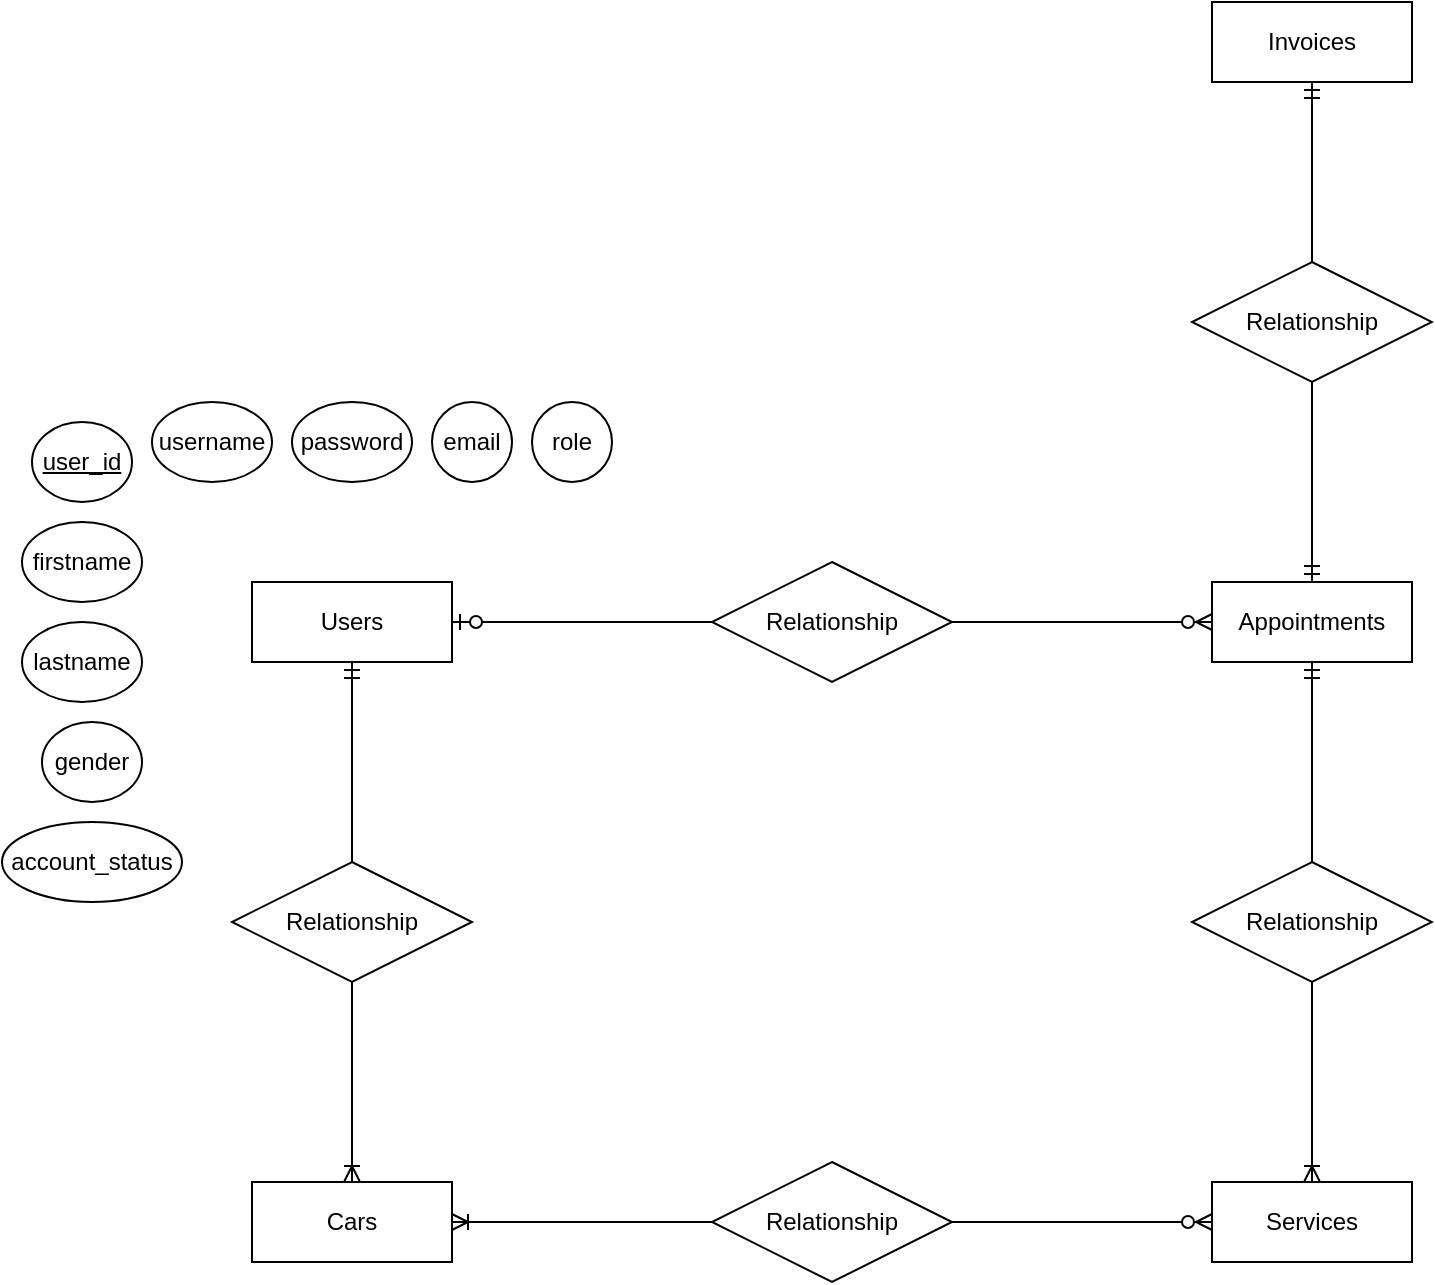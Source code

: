 <mxfile version="24.3.1" type="device">
  <diagram name="Página-1" id="YcLfW_2Ug7yHeYoM5ecM">
    <mxGraphModel dx="1393" dy="758" grid="1" gridSize="10" guides="1" tooltips="1" connect="1" arrows="1" fold="1" page="1" pageScale="1" pageWidth="827" pageHeight="1169" math="0" shadow="0">
      <root>
        <mxCell id="0" />
        <mxCell id="1" parent="0" />
        <mxCell id="yy26HUqjt9OM3cFI3hvR-1" value="Users" style="whiteSpace=wrap;html=1;align=center;" vertex="1" parent="1">
          <mxGeometry x="176" y="410" width="100" height="40" as="geometry" />
        </mxCell>
        <mxCell id="yy26HUqjt9OM3cFI3hvR-4" value="Relationship" style="shape=rhombus;perimeter=rhombusPerimeter;whiteSpace=wrap;html=1;align=center;" vertex="1" parent="1">
          <mxGeometry x="406" y="400" width="120" height="60" as="geometry" />
        </mxCell>
        <mxCell id="yy26HUqjt9OM3cFI3hvR-5" value="Cars" style="whiteSpace=wrap;html=1;align=center;" vertex="1" parent="1">
          <mxGeometry x="176" y="710" width="100" height="40" as="geometry" />
        </mxCell>
        <mxCell id="yy26HUqjt9OM3cFI3hvR-6" value="Services" style="whiteSpace=wrap;html=1;align=center;" vertex="1" parent="1">
          <mxGeometry x="656" y="710" width="100" height="40" as="geometry" />
        </mxCell>
        <mxCell id="yy26HUqjt9OM3cFI3hvR-8" value="user_id" style="ellipse;whiteSpace=wrap;html=1;align=center;fontStyle=4;" vertex="1" parent="1">
          <mxGeometry x="66" y="330" width="50" height="40" as="geometry" />
        </mxCell>
        <mxCell id="yy26HUqjt9OM3cFI3hvR-9" value="username" style="ellipse;whiteSpace=wrap;html=1;align=center;" vertex="1" parent="1">
          <mxGeometry x="126" y="320" width="60" height="40" as="geometry" />
        </mxCell>
        <mxCell id="yy26HUqjt9OM3cFI3hvR-10" value="password" style="ellipse;whiteSpace=wrap;html=1;align=center;" vertex="1" parent="1">
          <mxGeometry x="196" y="320" width="60" height="40" as="geometry" />
        </mxCell>
        <mxCell id="yy26HUqjt9OM3cFI3hvR-11" value="email" style="ellipse;whiteSpace=wrap;html=1;align=center;" vertex="1" parent="1">
          <mxGeometry x="266" y="320" width="40" height="40" as="geometry" />
        </mxCell>
        <mxCell id="yy26HUqjt9OM3cFI3hvR-12" value="firstname" style="ellipse;whiteSpace=wrap;html=1;align=center;" vertex="1" parent="1">
          <mxGeometry x="61" y="380" width="60" height="40" as="geometry" />
        </mxCell>
        <mxCell id="yy26HUqjt9OM3cFI3hvR-13" value="lastname" style="ellipse;whiteSpace=wrap;html=1;align=center;" vertex="1" parent="1">
          <mxGeometry x="61" y="430" width="60" height="40" as="geometry" />
        </mxCell>
        <mxCell id="yy26HUqjt9OM3cFI3hvR-14" value="gender" style="ellipse;whiteSpace=wrap;html=1;align=center;" vertex="1" parent="1">
          <mxGeometry x="71" y="480" width="50" height="40" as="geometry" />
        </mxCell>
        <mxCell id="yy26HUqjt9OM3cFI3hvR-15" value="account_status" style="ellipse;whiteSpace=wrap;html=1;align=center;" vertex="1" parent="1">
          <mxGeometry x="51" y="530" width="90" height="40" as="geometry" />
        </mxCell>
        <mxCell id="yy26HUqjt9OM3cFI3hvR-17" value="role" style="ellipse;whiteSpace=wrap;html=1;align=center;" vertex="1" parent="1">
          <mxGeometry x="316" y="320" width="40" height="40" as="geometry" />
        </mxCell>
        <mxCell id="yy26HUqjt9OM3cFI3hvR-19" value="Appointments" style="whiteSpace=wrap;html=1;align=center;" vertex="1" parent="1">
          <mxGeometry x="656" y="410" width="100" height="40" as="geometry" />
        </mxCell>
        <mxCell id="yy26HUqjt9OM3cFI3hvR-20" value="Invoices" style="whiteSpace=wrap;html=1;align=center;" vertex="1" parent="1">
          <mxGeometry x="656" y="120" width="100" height="40" as="geometry" />
        </mxCell>
        <mxCell id="yy26HUqjt9OM3cFI3hvR-21" value="Relationship" style="shape=rhombus;perimeter=rhombusPerimeter;whiteSpace=wrap;html=1;align=center;" vertex="1" parent="1">
          <mxGeometry x="646" y="550" width="120" height="60" as="geometry" />
        </mxCell>
        <mxCell id="yy26HUqjt9OM3cFI3hvR-22" value="" style="fontSize=12;html=1;endArrow=ERoneToMany;rounded=0;entryX=0.5;entryY=0;entryDx=0;entryDy=0;exitX=0.5;exitY=1;exitDx=0;exitDy=0;" edge="1" parent="1" source="yy26HUqjt9OM3cFI3hvR-21" target="yy26HUqjt9OM3cFI3hvR-6">
          <mxGeometry width="100" height="100" relative="1" as="geometry">
            <mxPoint x="356" y="610" as="sourcePoint" />
            <mxPoint x="456" y="510" as="targetPoint" />
          </mxGeometry>
        </mxCell>
        <mxCell id="yy26HUqjt9OM3cFI3hvR-23" value="" style="fontSize=12;html=1;endArrow=ERmandOne;rounded=0;entryX=0.5;entryY=1;entryDx=0;entryDy=0;exitX=0.5;exitY=0;exitDx=0;exitDy=0;" edge="1" parent="1" source="yy26HUqjt9OM3cFI3hvR-21" target="yy26HUqjt9OM3cFI3hvR-19">
          <mxGeometry width="100" height="100" relative="1" as="geometry">
            <mxPoint x="356" y="610" as="sourcePoint" />
            <mxPoint x="456" y="510" as="targetPoint" />
          </mxGeometry>
        </mxCell>
        <mxCell id="yy26HUqjt9OM3cFI3hvR-24" value="Relationship" style="shape=rhombus;perimeter=rhombusPerimeter;whiteSpace=wrap;html=1;align=center;" vertex="1" parent="1">
          <mxGeometry x="406" y="700" width="120" height="60" as="geometry" />
        </mxCell>
        <mxCell id="yy26HUqjt9OM3cFI3hvR-26" value="" style="edgeStyle=entityRelationEdgeStyle;fontSize=12;html=1;endArrow=ERzeroToMany;endFill=1;rounded=0;entryX=0;entryY=0.5;entryDx=0;entryDy=0;exitX=1;exitY=0.5;exitDx=0;exitDy=0;" edge="1" parent="1" source="yy26HUqjt9OM3cFI3hvR-24" target="yy26HUqjt9OM3cFI3hvR-6">
          <mxGeometry width="100" height="100" relative="1" as="geometry">
            <mxPoint x="576" y="890" as="sourcePoint" />
            <mxPoint x="676" y="790" as="targetPoint" />
          </mxGeometry>
        </mxCell>
        <mxCell id="yy26HUqjt9OM3cFI3hvR-27" value="" style="edgeStyle=entityRelationEdgeStyle;fontSize=12;html=1;endArrow=ERoneToMany;rounded=0;exitX=0;exitY=0.5;exitDx=0;exitDy=0;entryX=1;entryY=0.5;entryDx=0;entryDy=0;" edge="1" parent="1" source="yy26HUqjt9OM3cFI3hvR-24" target="yy26HUqjt9OM3cFI3hvR-5">
          <mxGeometry width="100" height="100" relative="1" as="geometry">
            <mxPoint x="356" y="610" as="sourcePoint" />
            <mxPoint x="456" y="510" as="targetPoint" />
          </mxGeometry>
        </mxCell>
        <mxCell id="yy26HUqjt9OM3cFI3hvR-28" value="Relationship" style="shape=rhombus;perimeter=rhombusPerimeter;whiteSpace=wrap;html=1;align=center;" vertex="1" parent="1">
          <mxGeometry x="646" y="250" width="120" height="60" as="geometry" />
        </mxCell>
        <mxCell id="yy26HUqjt9OM3cFI3hvR-29" value="" style="fontSize=12;html=1;endArrow=ERmandOne;rounded=0;entryX=0.5;entryY=1;entryDx=0;entryDy=0;exitX=0.5;exitY=0;exitDx=0;exitDy=0;" edge="1" parent="1" source="yy26HUqjt9OM3cFI3hvR-28" target="yy26HUqjt9OM3cFI3hvR-20">
          <mxGeometry width="100" height="100" relative="1" as="geometry">
            <mxPoint x="330" y="440" as="sourcePoint" />
            <mxPoint x="430" y="340" as="targetPoint" />
          </mxGeometry>
        </mxCell>
        <mxCell id="yy26HUqjt9OM3cFI3hvR-30" value="" style="fontSize=12;html=1;endArrow=ERmandOne;rounded=0;entryX=0.5;entryY=0;entryDx=0;entryDy=0;exitX=0.5;exitY=1;exitDx=0;exitDy=0;" edge="1" parent="1" source="yy26HUqjt9OM3cFI3hvR-28" target="yy26HUqjt9OM3cFI3hvR-19">
          <mxGeometry width="100" height="100" relative="1" as="geometry">
            <mxPoint x="330" y="440" as="sourcePoint" />
            <mxPoint x="430" y="340" as="targetPoint" />
          </mxGeometry>
        </mxCell>
        <mxCell id="yy26HUqjt9OM3cFI3hvR-31" value="" style="edgeStyle=entityRelationEdgeStyle;fontSize=12;html=1;endArrow=ERzeroToMany;endFill=1;rounded=0;entryX=0;entryY=0.5;entryDx=0;entryDy=0;exitX=1;exitY=0.5;exitDx=0;exitDy=0;" edge="1" parent="1" source="yy26HUqjt9OM3cFI3hvR-4" target="yy26HUqjt9OM3cFI3hvR-19">
          <mxGeometry width="100" height="100" relative="1" as="geometry">
            <mxPoint x="330" y="540" as="sourcePoint" />
            <mxPoint x="430" y="440" as="targetPoint" />
          </mxGeometry>
        </mxCell>
        <mxCell id="yy26HUqjt9OM3cFI3hvR-32" value="" style="edgeStyle=entityRelationEdgeStyle;fontSize=12;html=1;endArrow=ERzeroToOne;endFill=1;rounded=0;entryX=1;entryY=0.5;entryDx=0;entryDy=0;exitX=0;exitY=0.5;exitDx=0;exitDy=0;" edge="1" parent="1" source="yy26HUqjt9OM3cFI3hvR-4" target="yy26HUqjt9OM3cFI3hvR-1">
          <mxGeometry width="100" height="100" relative="1" as="geometry">
            <mxPoint x="306" y="570" as="sourcePoint" />
            <mxPoint x="406" y="470" as="targetPoint" />
          </mxGeometry>
        </mxCell>
        <mxCell id="yy26HUqjt9OM3cFI3hvR-33" value="Relationship" style="shape=rhombus;perimeter=rhombusPerimeter;whiteSpace=wrap;html=1;align=center;" vertex="1" parent="1">
          <mxGeometry x="166" y="550" width="120" height="60" as="geometry" />
        </mxCell>
        <mxCell id="yy26HUqjt9OM3cFI3hvR-34" value="" style="fontSize=12;html=1;endArrow=ERoneToMany;rounded=0;entryX=0.5;entryY=0;entryDx=0;entryDy=0;exitX=0.5;exitY=1;exitDx=0;exitDy=0;" edge="1" parent="1" source="yy26HUqjt9OM3cFI3hvR-33" target="yy26HUqjt9OM3cFI3hvR-5">
          <mxGeometry width="100" height="100" relative="1" as="geometry">
            <mxPoint x="330" y="540" as="sourcePoint" />
            <mxPoint x="430" y="440" as="targetPoint" />
          </mxGeometry>
        </mxCell>
        <mxCell id="yy26HUqjt9OM3cFI3hvR-35" value="" style="fontSize=12;html=1;endArrow=ERmandOne;rounded=0;entryX=0.5;entryY=1;entryDx=0;entryDy=0;exitX=0.5;exitY=0;exitDx=0;exitDy=0;" edge="1" parent="1" source="yy26HUqjt9OM3cFI3hvR-33" target="yy26HUqjt9OM3cFI3hvR-1">
          <mxGeometry width="100" height="100" relative="1" as="geometry">
            <mxPoint x="330" y="540" as="sourcePoint" />
            <mxPoint x="430" y="440" as="targetPoint" />
          </mxGeometry>
        </mxCell>
      </root>
    </mxGraphModel>
  </diagram>
</mxfile>
